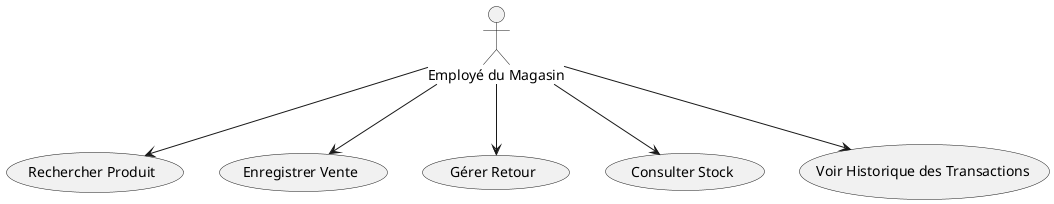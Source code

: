 @startuml
actor "Employé du Magasin"
usecase "Rechercher Produit"
usecase "Enregistrer Vente"
usecase "Gérer Retour"
usecase "Consulter Stock"
usecase "Voir Historique des Transactions"

"Employé du Magasin" --> "Rechercher Produit"
"Employé du Magasin" --> "Enregistrer Vente"
"Employé du Magasin" --> "Gérer Retour"
"Employé du Magasin" --> "Consulter Stock"
"Employé du Magasin" --> "Voir Historique des Transactions"
@enduml
